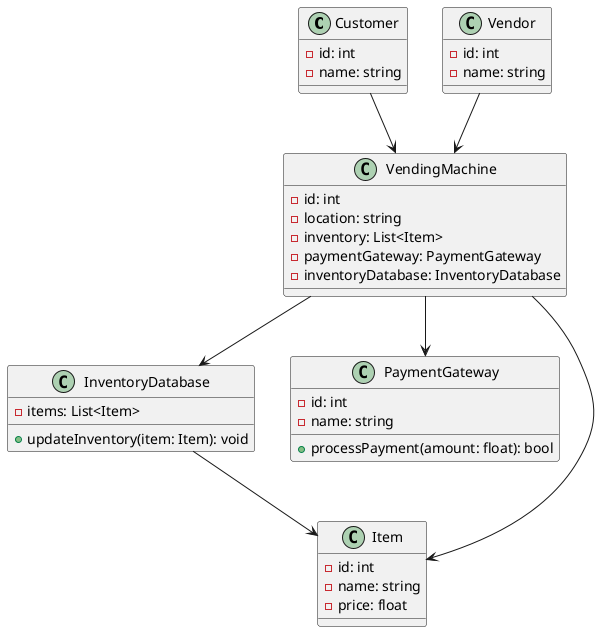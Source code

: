 @startuml class_diagram
class Customer {
    -id: int
    -name: string
}

class Vendor {
    -id: int
    -name: string
}

class VendingMachine {
    -id: int
    -location: string
    -inventory: List<Item>
    -paymentGateway: PaymentGateway
    -inventoryDatabase: InventoryDatabase
}

class InventoryDatabase {
    -items: List<Item>
    +updateInventory(item: Item): void
}

class PaymentGateway {
    -id: int
    -name: string
    +processPayment(amount: float): bool
}

class Item {
    -id: int
    -name: string
    -price: float
}

Customer --> VendingMachine
Vendor --> VendingMachine
VendingMachine --> InventoryDatabase
VendingMachine --> PaymentGateway
InventoryDatabase --> Item
VendingMachine --> Item
@enduml